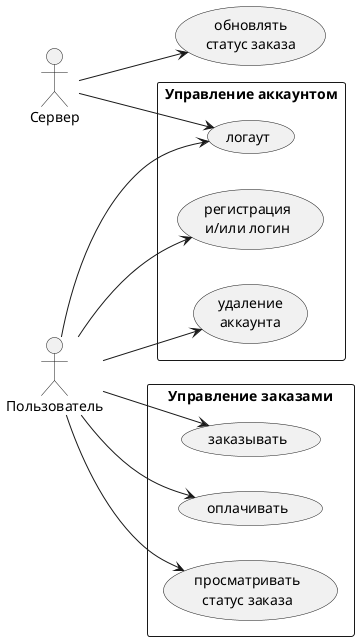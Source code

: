 @startuml use_cases
left to right direction
rectangle "Управление заказами" {
  usecase (заказывать) as order_ship
  usecase (оплачивать) as pay_ship
  usecase (просматривать\nстатус заказа) as view_ships
}
rectangle "Управление аккаунтом" {
  usecase (регистрация\nи/или логин) as auth
  usecase (логаут) as logout
  usecase (удаление\nаккаунта) as delete_account
  usecase (просматривать\nстатус заказа) as view_ships
}
usecase (обновлять\nстатус заказа) as update_ships
actor :Пользователь: as user
actor :Сервер: as server


user --> order_ship
user --> pay_ship
user --> view_ships

user --> auth
user --> logout
user --> delete_account

server --> update_ships
server --> logout
@enduml

